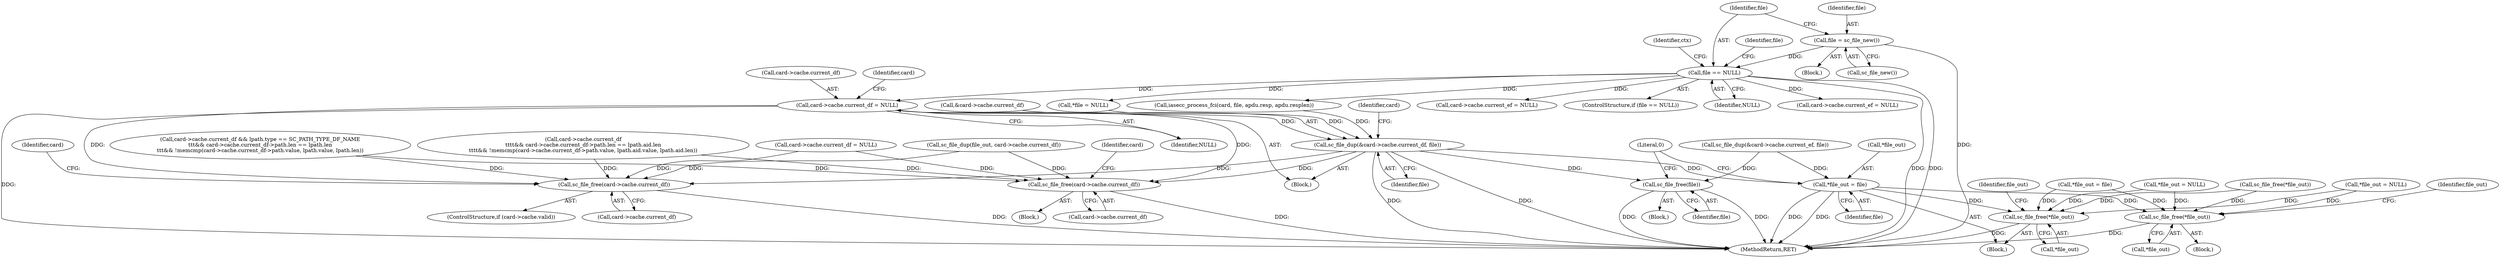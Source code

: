 digraph "0_OpenSC_03628449b75a93787eb2359412a3980365dda49b#diff-f8c0128e14031ed9307d47f10f601b54@pointer" {
"1000999" [label="(Call,card->cache.current_df = NULL)"];
"1000942" [label="(Call,file == NULL)"];
"1000938" [label="(Call,file = sc_file_new())"];
"1000993" [label="(Call,sc_file_free(card->cache.current_df))"];
"1001025" [label="(Call,sc_file_dup(&card->cache.current_df, file))"];
"1001075" [label="(Call,*file_out = file)"];
"1000880" [label="(Call,sc_file_free(*file_out))"];
"1001072" [label="(Call,sc_file_free(*file_out))"];
"1001081" [label="(Call,sc_file_free(file))"];
"1001091" [label="(Call,sc_file_free(card->cache.current_df))"];
"1001061" [label="(Call,sc_file_dup(&card->cache.current_ef, file))"];
"1001009" [label="(Identifier,card)"];
"1001036" [label="(Identifier,card)"];
"1001091" [label="(Call,sc_file_free(card->cache.current_df))"];
"1001078" [label="(Identifier,file)"];
"1000999" [label="(Call,card->cache.current_df = NULL)"];
"1001018" [label="(Call,card->cache.current_ef = NULL)"];
"1000938" [label="(Call,file = sc_file_new())"];
"1000946" [label="(Identifier,ctx)"];
"1001071" [label="(Block,)"];
"1001080" [label="(Block,)"];
"1001082" [label="(Identifier,file)"];
"1001073" [label="(Call,*file_out)"];
"1001026" [label="(Call,&card->cache.current_df)"];
"1000943" [label="(Identifier,file)"];
"1001075" [label="(Call,*file_out = file)"];
"1001072" [label="(Call,sc_file_free(*file_out))"];
"1001077" [label="(Identifier,file_out)"];
"1000994" [label="(Call,card->cache.current_df)"];
"1000434" [label="(Call,card->cache.current_df && lpath.type == SC_PATH_TYPE_DF_NAME\n\t\t\t&& card->cache.current_df->path.len == lpath.len\n\t\t\t&& !memcmp(card->cache.current_df->path.value, lpath.value, lpath.len))"];
"1000880" [label="(Call,sc_file_free(*file_out))"];
"1000881" [label="(Call,*file_out)"];
"1000987" [label="(ControlStructure,if (card->cache.valid))"];
"1000388" [label="(Call,*file_out = file)"];
"1000883" [label="(Call,*file_out = NULL)"];
"1001090" [label="(Block,)"];
"1000941" [label="(ControlStructure,if (file == NULL))"];
"1000939" [label="(Identifier,file)"];
"1000944" [label="(Identifier,NULL)"];
"1001076" [label="(Call,*file_out)"];
"1001092" [label="(Call,card->cache.current_df)"];
"1001081" [label="(Call,sc_file_free(file))"];
"1000138" [label="(Call,*file_out = NULL)"];
"1001124" [label="(Literal,0)"];
"1000879" [label="(Block,)"];
"1000512" [label="(Call,*file = NULL)"];
"1001002" [label="(Identifier,card)"];
"1000940" [label="(Call,sc_file_new())"];
"1000885" [label="(Identifier,file_out)"];
"1000328" [label="(Call,card->cache.current_df\n\t\t\t\t&& card->cache.current_df->path.len == lpath.aid.len\n\t\t\t\t&& !memcmp(card->cache.current_df->path.value, lpath.aid.value, lpath.aid.len))"];
"1001130" [label="(MethodReturn,RET)"];
"1001025" [label="(Call,sc_file_dup(&card->cache.current_df, file))"];
"1000993" [label="(Call,sc_file_free(card->cache.current_df))"];
"1000496" [label="(Call,sc_file_dup(file_out, card->cache.current_df))"];
"1000950" [label="(Identifier,file)"];
"1001032" [label="(Identifier,file)"];
"1001005" [label="(Identifier,NULL)"];
"1001100" [label="(Identifier,card)"];
"1001054" [label="(Call,card->cache.current_ef = NULL)"];
"1001097" [label="(Call,card->cache.current_df = NULL)"];
"1000935" [label="(Block,)"];
"1000942" [label="(Call,file == NULL)"];
"1001000" [label="(Call,card->cache.current_df)"];
"1000493" [label="(Call,sc_file_free(*file_out))"];
"1000986" [label="(Block,)"];
"1000955" [label="(Call,iasecc_process_fci(card, file, apdu.resp, apdu.resplen))"];
"1000999" -> "1000986"  [label="AST: "];
"1000999" -> "1001005"  [label="CFG: "];
"1001000" -> "1000999"  [label="AST: "];
"1001005" -> "1000999"  [label="AST: "];
"1001009" -> "1000999"  [label="CFG: "];
"1000999" -> "1001130"  [label="DDG: "];
"1000999" -> "1000993"  [label="DDG: "];
"1000942" -> "1000999"  [label="DDG: "];
"1000999" -> "1001025"  [label="DDG: "];
"1000999" -> "1001091"  [label="DDG: "];
"1000942" -> "1000941"  [label="AST: "];
"1000942" -> "1000944"  [label="CFG: "];
"1000943" -> "1000942"  [label="AST: "];
"1000944" -> "1000942"  [label="AST: "];
"1000946" -> "1000942"  [label="CFG: "];
"1000950" -> "1000942"  [label="CFG: "];
"1000942" -> "1001130"  [label="DDG: "];
"1000942" -> "1001130"  [label="DDG: "];
"1000942" -> "1000512"  [label="DDG: "];
"1000938" -> "1000942"  [label="DDG: "];
"1000942" -> "1000955"  [label="DDG: "];
"1000942" -> "1001018"  [label="DDG: "];
"1000942" -> "1001054"  [label="DDG: "];
"1000938" -> "1000935"  [label="AST: "];
"1000938" -> "1000940"  [label="CFG: "];
"1000939" -> "1000938"  [label="AST: "];
"1000940" -> "1000938"  [label="AST: "];
"1000943" -> "1000938"  [label="CFG: "];
"1000938" -> "1001130"  [label="DDG: "];
"1000993" -> "1000987"  [label="AST: "];
"1000993" -> "1000994"  [label="CFG: "];
"1000994" -> "1000993"  [label="AST: "];
"1001002" -> "1000993"  [label="CFG: "];
"1000993" -> "1001130"  [label="DDG: "];
"1001025" -> "1000993"  [label="DDG: "];
"1000496" -> "1000993"  [label="DDG: "];
"1001097" -> "1000993"  [label="DDG: "];
"1000328" -> "1000993"  [label="DDG: "];
"1000434" -> "1000993"  [label="DDG: "];
"1001025" -> "1000986"  [label="AST: "];
"1001025" -> "1001032"  [label="CFG: "];
"1001026" -> "1001025"  [label="AST: "];
"1001032" -> "1001025"  [label="AST: "];
"1001036" -> "1001025"  [label="CFG: "];
"1001025" -> "1001130"  [label="DDG: "];
"1001025" -> "1001130"  [label="DDG: "];
"1000512" -> "1001025"  [label="DDG: "];
"1000955" -> "1001025"  [label="DDG: "];
"1001025" -> "1001075"  [label="DDG: "];
"1001025" -> "1001081"  [label="DDG: "];
"1001025" -> "1001091"  [label="DDG: "];
"1001075" -> "1001071"  [label="AST: "];
"1001075" -> "1001078"  [label="CFG: "];
"1001076" -> "1001075"  [label="AST: "];
"1001078" -> "1001075"  [label="AST: "];
"1001124" -> "1001075"  [label="CFG: "];
"1001075" -> "1001130"  [label="DDG: "];
"1001075" -> "1001130"  [label="DDG: "];
"1001075" -> "1000880"  [label="DDG: "];
"1001075" -> "1001072"  [label="DDG: "];
"1001061" -> "1001075"  [label="DDG: "];
"1000880" -> "1000879"  [label="AST: "];
"1000880" -> "1000881"  [label="CFG: "];
"1000881" -> "1000880"  [label="AST: "];
"1000885" -> "1000880"  [label="CFG: "];
"1000880" -> "1001130"  [label="DDG: "];
"1000388" -> "1000880"  [label="DDG: "];
"1000493" -> "1000880"  [label="DDG: "];
"1000883" -> "1000880"  [label="DDG: "];
"1000138" -> "1000880"  [label="DDG: "];
"1001072" -> "1001071"  [label="AST: "];
"1001072" -> "1001073"  [label="CFG: "];
"1001073" -> "1001072"  [label="AST: "];
"1001077" -> "1001072"  [label="CFG: "];
"1001072" -> "1001130"  [label="DDG: "];
"1000388" -> "1001072"  [label="DDG: "];
"1000493" -> "1001072"  [label="DDG: "];
"1000883" -> "1001072"  [label="DDG: "];
"1000138" -> "1001072"  [label="DDG: "];
"1001081" -> "1001080"  [label="AST: "];
"1001081" -> "1001082"  [label="CFG: "];
"1001082" -> "1001081"  [label="AST: "];
"1001124" -> "1001081"  [label="CFG: "];
"1001081" -> "1001130"  [label="DDG: "];
"1001081" -> "1001130"  [label="DDG: "];
"1001061" -> "1001081"  [label="DDG: "];
"1001091" -> "1001090"  [label="AST: "];
"1001091" -> "1001092"  [label="CFG: "];
"1001092" -> "1001091"  [label="AST: "];
"1001100" -> "1001091"  [label="CFG: "];
"1001091" -> "1001130"  [label="DDG: "];
"1000496" -> "1001091"  [label="DDG: "];
"1001097" -> "1001091"  [label="DDG: "];
"1000328" -> "1001091"  [label="DDG: "];
"1000434" -> "1001091"  [label="DDG: "];
}
